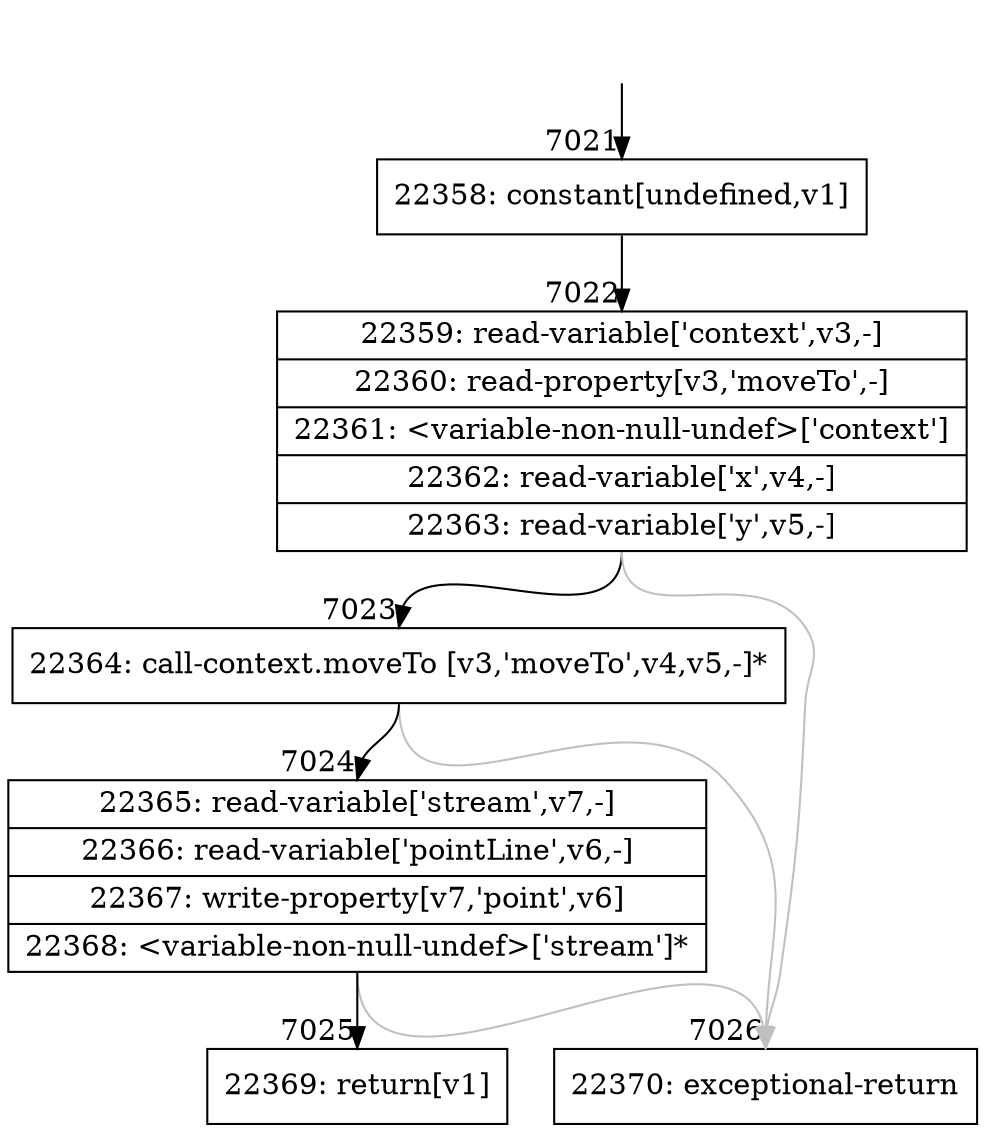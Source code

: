 digraph {
rankdir="TD"
BB_entry644[shape=none,label=""];
BB_entry644 -> BB7021 [tailport=s, headport=n, headlabel="    7021"]
BB7021 [shape=record label="{22358: constant[undefined,v1]}" ] 
BB7021 -> BB7022 [tailport=s, headport=n, headlabel="      7022"]
BB7022 [shape=record label="{22359: read-variable['context',v3,-]|22360: read-property[v3,'moveTo',-]|22361: \<variable-non-null-undef\>['context']|22362: read-variable['x',v4,-]|22363: read-variable['y',v5,-]}" ] 
BB7022 -> BB7023 [tailport=s, headport=n, headlabel="      7023"]
BB7022 -> BB7026 [tailport=s, headport=n, color=gray, headlabel="      7026"]
BB7023 [shape=record label="{22364: call-context.moveTo [v3,'moveTo',v4,v5,-]*}" ] 
BB7023 -> BB7024 [tailport=s, headport=n, headlabel="      7024"]
BB7023 -> BB7026 [tailport=s, headport=n, color=gray]
BB7024 [shape=record label="{22365: read-variable['stream',v7,-]|22366: read-variable['pointLine',v6,-]|22367: write-property[v7,'point',v6]|22368: \<variable-non-null-undef\>['stream']*}" ] 
BB7024 -> BB7025 [tailport=s, headport=n, headlabel="      7025"]
BB7024 -> BB7026 [tailport=s, headport=n, color=gray]
BB7025 [shape=record label="{22369: return[v1]}" ] 
BB7026 [shape=record label="{22370: exceptional-return}" ] 
//#$~ 4101
}
